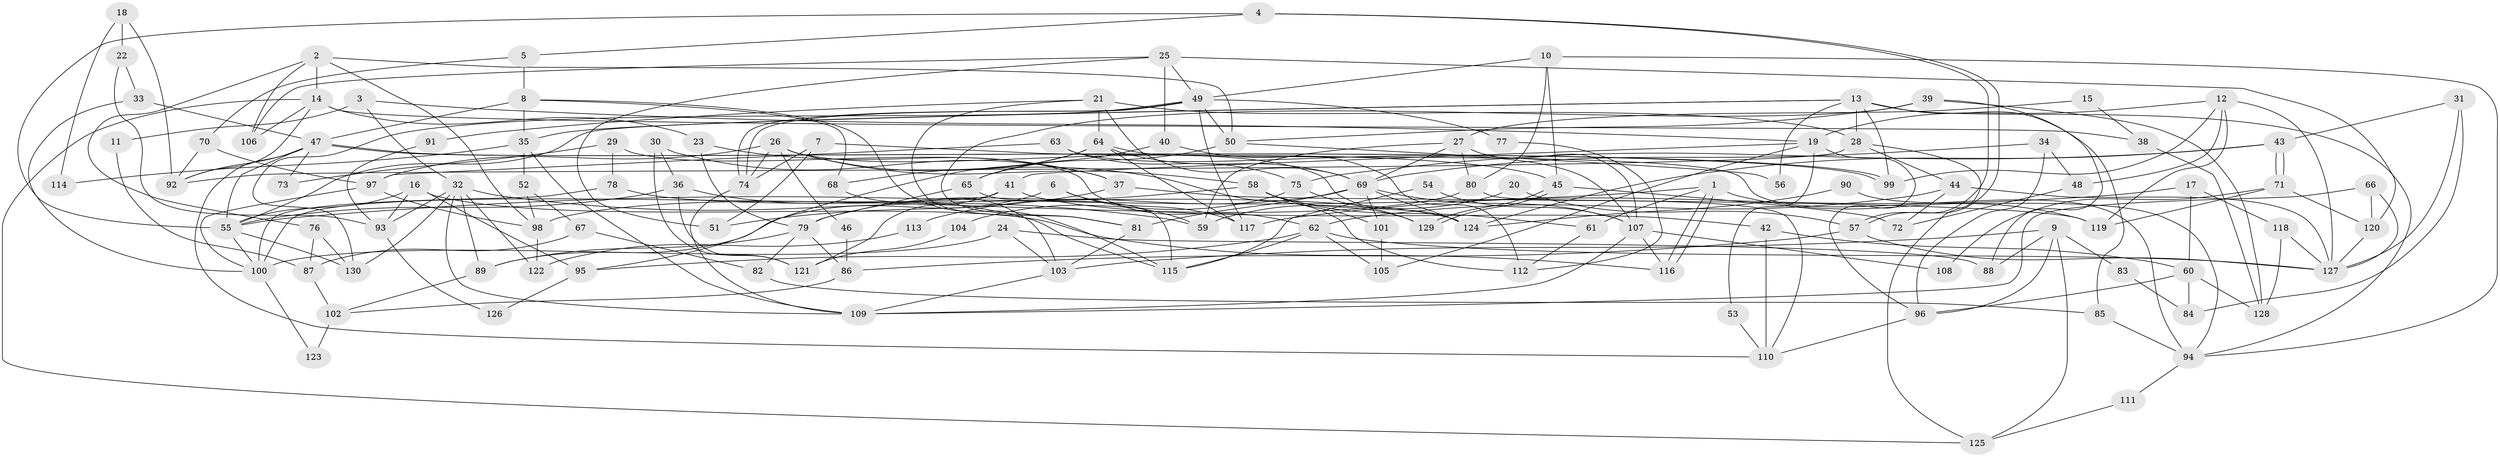 // Generated by graph-tools (version 1.1) at 2025/11/02/27/25 16:11:16]
// undirected, 130 vertices, 260 edges
graph export_dot {
graph [start="1"]
  node [color=gray90,style=filled];
  1;
  2;
  3;
  4;
  5;
  6;
  7;
  8;
  9;
  10;
  11;
  12;
  13;
  14;
  15;
  16;
  17;
  18;
  19;
  20;
  21;
  22;
  23;
  24;
  25;
  26;
  27;
  28;
  29;
  30;
  31;
  32;
  33;
  34;
  35;
  36;
  37;
  38;
  39;
  40;
  41;
  42;
  43;
  44;
  45;
  46;
  47;
  48;
  49;
  50;
  51;
  52;
  53;
  54;
  55;
  56;
  57;
  58;
  59;
  60;
  61;
  62;
  63;
  64;
  65;
  66;
  67;
  68;
  69;
  70;
  71;
  72;
  73;
  74;
  75;
  76;
  77;
  78;
  79;
  80;
  81;
  82;
  83;
  84;
  85;
  86;
  87;
  88;
  89;
  90;
  91;
  92;
  93;
  94;
  95;
  96;
  97;
  98;
  99;
  100;
  101;
  102;
  103;
  104;
  105;
  106;
  107;
  108;
  109;
  110;
  111;
  112;
  113;
  114;
  115;
  116;
  117;
  118;
  119;
  120;
  121;
  122;
  123;
  124;
  125;
  126;
  127;
  128;
  129;
  130;
  1 -- 116;
  1 -- 116;
  1 -- 55;
  1 -- 61;
  1 -- 119;
  2 -- 98;
  2 -- 14;
  2 -- 50;
  2 -- 76;
  2 -- 106;
  3 -- 19;
  3 -- 32;
  3 -- 11;
  4 -- 57;
  4 -- 57;
  4 -- 55;
  4 -- 5;
  5 -- 8;
  5 -- 70;
  6 -- 59;
  6 -- 117;
  6 -- 89;
  7 -- 51;
  7 -- 74;
  7 -- 45;
  8 -- 35;
  8 -- 115;
  8 -- 47;
  8 -- 68;
  9 -- 88;
  9 -- 96;
  9 -- 83;
  9 -- 103;
  9 -- 125;
  10 -- 94;
  10 -- 45;
  10 -- 49;
  10 -- 80;
  11 -- 87;
  12 -- 19;
  12 -- 99;
  12 -- 48;
  12 -- 119;
  12 -- 127;
  13 -- 28;
  13 -- 35;
  13 -- 55;
  13 -- 56;
  13 -- 85;
  13 -- 94;
  13 -- 99;
  14 -- 106;
  14 -- 125;
  14 -- 23;
  14 -- 38;
  14 -- 92;
  15 -- 38;
  15 -- 27;
  16 -- 116;
  16 -- 55;
  16 -- 93;
  16 -- 95;
  17 -- 117;
  17 -- 118;
  17 -- 60;
  18 -- 22;
  18 -- 92;
  18 -- 114;
  19 -- 105;
  19 -- 96;
  19 -- 41;
  19 -- 53;
  20 -- 57;
  20 -- 59;
  21 -- 28;
  21 -- 69;
  21 -- 64;
  21 -- 81;
  21 -- 91;
  22 -- 33;
  22 -- 93;
  23 -- 79;
  23 -- 37;
  24 -- 100;
  24 -- 103;
  24 -- 88;
  25 -- 120;
  25 -- 49;
  25 -- 40;
  25 -- 51;
  25 -- 106;
  26 -- 74;
  26 -- 58;
  26 -- 46;
  26 -- 97;
  26 -- 112;
  26 -- 124;
  27 -- 69;
  27 -- 80;
  27 -- 59;
  27 -- 107;
  28 -- 92;
  28 -- 44;
  28 -- 125;
  29 -- 62;
  29 -- 78;
  29 -- 73;
  30 -- 36;
  30 -- 37;
  30 -- 121;
  31 -- 43;
  31 -- 127;
  31 -- 84;
  32 -- 109;
  32 -- 130;
  32 -- 59;
  32 -- 89;
  32 -- 93;
  32 -- 122;
  33 -- 47;
  33 -- 100;
  34 -- 48;
  34 -- 69;
  34 -- 96;
  35 -- 52;
  35 -- 109;
  35 -- 114;
  36 -- 121;
  36 -- 55;
  36 -- 115;
  37 -- 119;
  37 -- 51;
  38 -- 128;
  39 -- 81;
  39 -- 50;
  39 -- 88;
  39 -- 128;
  40 -- 65;
  40 -- 112;
  41 -- 100;
  41 -- 42;
  41 -- 121;
  42 -- 60;
  42 -- 110;
  43 -- 71;
  43 -- 71;
  43 -- 124;
  43 -- 75;
  44 -- 127;
  44 -- 62;
  44 -- 72;
  45 -- 129;
  45 -- 129;
  45 -- 72;
  46 -- 86;
  47 -- 99;
  47 -- 99;
  47 -- 55;
  47 -- 73;
  47 -- 92;
  47 -- 110;
  48 -- 72;
  49 -- 74;
  49 -- 74;
  49 -- 50;
  49 -- 77;
  49 -- 117;
  49 -- 130;
  50 -- 56;
  50 -- 65;
  52 -- 98;
  52 -- 67;
  53 -- 110;
  54 -- 115;
  54 -- 107;
  55 -- 100;
  55 -- 130;
  57 -- 127;
  57 -- 86;
  58 -- 79;
  58 -- 61;
  58 -- 101;
  58 -- 129;
  60 -- 96;
  60 -- 84;
  60 -- 128;
  61 -- 112;
  62 -- 127;
  62 -- 95;
  62 -- 105;
  62 -- 115;
  63 -- 75;
  63 -- 97;
  63 -- 107;
  64 -- 69;
  64 -- 68;
  64 -- 94;
  64 -- 95;
  64 -- 117;
  65 -- 115;
  65 -- 79;
  66 -- 109;
  66 -- 120;
  66 -- 127;
  67 -- 82;
  67 -- 87;
  68 -- 103;
  69 -- 81;
  69 -- 107;
  69 -- 101;
  69 -- 113;
  69 -- 124;
  70 -- 92;
  70 -- 97;
  71 -- 119;
  71 -- 108;
  71 -- 120;
  74 -- 109;
  75 -- 129;
  75 -- 104;
  76 -- 130;
  76 -- 87;
  77 -- 112;
  78 -- 100;
  78 -- 124;
  79 -- 89;
  79 -- 82;
  79 -- 86;
  80 -- 110;
  80 -- 98;
  81 -- 103;
  82 -- 85;
  83 -- 84;
  85 -- 94;
  86 -- 102;
  87 -- 102;
  89 -- 102;
  90 -- 94;
  90 -- 124;
  91 -- 93;
  93 -- 126;
  94 -- 111;
  95 -- 126;
  96 -- 110;
  97 -- 98;
  97 -- 100;
  98 -- 122;
  100 -- 123;
  101 -- 105;
  102 -- 123;
  103 -- 109;
  104 -- 121;
  107 -- 108;
  107 -- 109;
  107 -- 116;
  111 -- 125;
  113 -- 122;
  118 -- 127;
  118 -- 128;
  120 -- 127;
}
